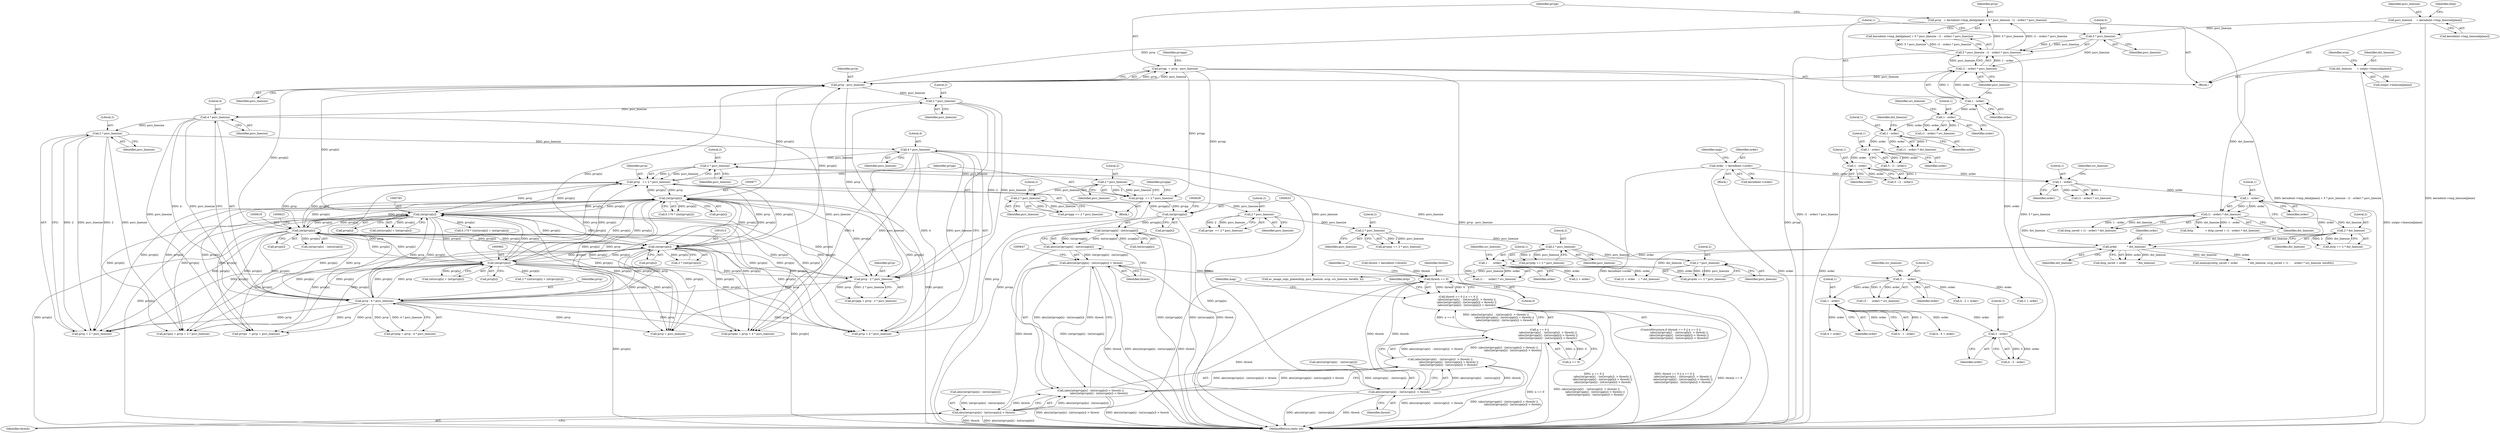 digraph "0_FFmpeg_e43a0a232dbf6d3c161823c2e07c52e76227a1bc_5@integer" {
"1000457" [label="(Call,prvpp  = prvp - psrc_linesize)"];
"1000459" [label="(Call,prvp - psrc_linesize)"];
"1000876" [label="(Call,(int)prvp[x])"];
"1001046" [label="(Call,prvp   += 2 * psrc_linesize)"];
"1001048" [label="(Call,2 * psrc_linesize)"];
"1001078" [label="(Call,2 * psrc_linesize)"];
"1001073" [label="(Call,2 * psrc_linesize)"];
"1001068" [label="(Call,2 * psrc_linesize)"];
"1001063" [label="(Call,2 * psrc_linesize)"];
"1001058" [label="(Call,2 * psrc_linesize)"];
"1001053" [label="(Call,2 * psrc_linesize)"];
"1000492" [label="(Call,4 * psrc_linesize)"];
"1000485" [label="(Call,2 * psrc_linesize)"];
"1000473" [label="(Call,4 * psrc_linesize)"];
"1000466" [label="(Call,2 * psrc_linesize)"];
"1000784" [label="(Call,(int)prvp[x])"];
"1000617" [label="(Call,(int)prvp[x])"];
"1001012" [label="(Call,(int)prvp[x])"];
"1000961" [label="(Call,(int)prvp[x])"];
"1000471" [label="(Call,prvp - 4 * psrc_linesize)"];
"1000464" [label="(Call,prvp - 2 * psrc_linesize)"];
"1000440" [label="(Call,prvp   = kerndeint->tmp_data[plane] + 5 * psrc_linesize - (1 - order) * psrc_linesize)"];
"1000448" [label="(Call,5 * psrc_linesize - (1 - order) * psrc_linesize)"];
"1000449" [label="(Call,5 * psrc_linesize)"];
"1000304" [label="(Call,psrc_linesize     = kerndeint->tmp_linesize[plane])"];
"1000452" [label="(Call,(1 - order) * psrc_linesize)"];
"1000453" [label="(Call,1 - order)"];
"1000435" [label="(Call,3 - order)"];
"1000415" [label="(Call,1 - order)"];
"1000395" [label="(Call,3 -     order)"];
"1000379" [label="(Call,1 -     order)"];
"1000373" [label="(Call,order            * dst_linesize)"];
"1000341" [label="(Call,1 - order)"];
"1000332" [label="(Call,1 - order)"];
"1000186" [label="(Call,order  = kerndeint->order)"];
"1000587" [label="(Call,1 - order)"];
"1000578" [label="(Call,1 - order)"];
"1000569" [label="(Call,1 - order)"];
"1000504" [label="(Call,1 - order)"];
"1000367" [label="(Call,2 * dst_linesize)"];
"1000340" [label="(Call,(1 - order) * dst_linesize)"];
"1000320" [label="(Call,dst_linesize      = outpic->linesize[plane])"];
"1000632" [label="(Call,(int)prvpp[x])"];
"1000631" [label="(Call,(int)prvpp[x] - (int)srcpp[x])"];
"1000630" [label="(Call,abs((int)prvpp[x] - (int)srcpp[x]))"];
"1000629" [label="(Call,abs((int)prvpp[x] - (int)srcpp[x]) > thresh)"];
"1000606" [label="(Call,thresh == 0)"];
"1000605" [label="(Call,thresh == 0 || n == 0 ||\n                    (abs((int)prvp[x]  - (int)srcp[x])  > thresh) ||\n                    (abs((int)prvpp[x] - (int)srcpp[x]) > thresh) ||\n                    (abs((int)prvpn[x] - (int)srcpn[x]) > thresh))"];
"1000614" [label="(Call,abs((int)prvp[x]  - (int)srcp[x])  > thresh)"];
"1000613" [label="(Call,(abs((int)prvp[x]  - (int)srcp[x])  > thresh) ||\n                    (abs((int)prvpp[x] - (int)srcpp[x]) > thresh) ||\n                    (abs((int)prvpn[x] - (int)srcpn[x]) > thresh))"];
"1000609" [label="(Call,n == 0 ||\n                    (abs((int)prvp[x]  - (int)srcp[x])  > thresh) ||\n                    (abs((int)prvpp[x] - (int)srcpp[x]) > thresh) ||\n                    (abs((int)prvpn[x] - (int)srcpn[x]) > thresh))"];
"1000628" [label="(Call,(abs((int)prvpp[x] - (int)srcpp[x]) > thresh) ||\n                    (abs((int)prvpn[x] - (int)srcpn[x]) > thresh))"];
"1000643" [label="(Call,abs((int)prvpn[x] - (int)srcpn[x]) > thresh)"];
"1001051" [label="(Call,prvpp  += 2 * psrc_linesize)"];
"1000572" [label="(Identifier,dst_linesize)"];
"1001047" [label="(Identifier,prvp)"];
"1001065" [label="(Identifier,psrc_linesize)"];
"1000467" [label="(Literal,2)"];
"1000486" [label="(Literal,2)"];
"1000784" [label="(Call,(int)prvp[x])"];
"1000464" [label="(Call,prvp - 2 * psrc_linesize)"];
"1000462" [label="(Call,prvppp = prvp - 2 * psrc_linesize)"];
"1001159" [label="(MethodReturn,static int)"];
"1000186" [label="(Call,order  = kerndeint->order)"];
"1000610" [label="(Call,n == 0)"];
"1000487" [label="(Identifier,psrc_linesize)"];
"1000381" [label="(Identifier,order)"];
"1000380" [label="(Literal,1)"];
"1000373" [label="(Call,order            * dst_linesize)"];
"1000505" [label="(Literal,1)"];
"1001073" [label="(Call,2 * psrc_linesize)"];
"1000468" [label="(Identifier,psrc_linesize)"];
"1001064" [label="(Literal,2)"];
"1000494" [label="(Identifier,psrc_linesize)"];
"1000609" [label="(Call,n == 0 ||\n                    (abs((int)prvp[x]  - (int)srcp[x])  > thresh) ||\n                    (abs((int)prvpp[x] - (int)srcpp[x]) > thresh) ||\n                    (abs((int)prvpn[x] - (int)srcpn[x]) > thresh))"];
"1001069" [label="(Literal,2)"];
"1000460" [label="(Identifier,prvp)"];
"1000441" [label="(Identifier,prvp)"];
"1000404" [label="(Call,h - 2 + order)"];
"1001074" [label="(Literal,2)"];
"1000608" [label="(Literal,0)"];
"1000461" [label="(Identifier,psrc_linesize)"];
"1000344" [label="(Identifier,dst_linesize)"];
"1000304" [label="(Call,psrc_linesize     = kerndeint->tmp_linesize[plane])"];
"1001078" [label="(Call,2 * psrc_linesize)"];
"1000587" [label="(Call,1 - order)"];
"1000454" [label="(Literal,1)"];
"1000426" [label="(Call,4 + order)"];
"1000578" [label="(Call,1 - order)"];
"1000634" [label="(Call,prvpp[x])"];
"1000306" [label="(Call,kerndeint->tmp_linesize[plane])"];
"1000463" [label="(Identifier,prvppp)"];
"1000585" [label="(Call,5 - (1 - order))"];
"1001063" [label="(Call,2 * psrc_linesize)"];
"1001068" [label="(Call,2 * psrc_linesize)"];
"1001012" [label="(Call,(int)prvp[x])"];
"1000571" [label="(Identifier,order)"];
"1000395" [label="(Call,3 -     order)"];
"1000328" [label="(Identifier,srcp)"];
"1000379" [label="(Call,1 -     order)"];
"1001046" [label="(Call,prvp   += 2 * psrc_linesize)"];
"1001057" [label="(Identifier,prvppp)"];
"1000456" [label="(Identifier,psrc_linesize)"];
"1001014" [label="(Call,prvp[x])"];
"1000568" [label="(Call,(1 - order) * dst_linesize)"];
"1000503" [label="(Call,(1 - order) * src_linesize)"];
"1000637" [label="(Call,(int)srcpp[x])"];
"1000321" [label="(Identifier,dst_linesize)"];
"1000617" [label="(Call,(int)prvp[x])"];
"1000593" [label="(Block,)"];
"1000473" [label="(Call,4 * psrc_linesize)"];
"1000334" [label="(Identifier,order)"];
"1000335" [label="(Identifier,src_linesize)"];
"1000367" [label="(Call,2 * dst_linesize)"];
"1000398" [label="(Identifier,src_linesize)"];
"1000371" [label="(Call,dstp_saved + order            * dst_linesize)"];
"1000331" [label="(Call,(1 - order) * src_linesize)"];
"1000483" [label="(Call,prvp + 2 * psrc_linesize)"];
"1000458" [label="(Identifier,prvpp)"];
"1001060" [label="(Identifier,psrc_linesize)"];
"1000453" [label="(Call,1 - order)"];
"1000340" [label="(Call,(1 - order) * dst_linesize)"];
"1000120" [label="(Block,)"];
"1000406" [label="(Call,2 + order)"];
"1000457" [label="(Call,prvpp  = prvp - psrc_linesize)"];
"1001052" [label="(Identifier,prvpp)"];
"1000492" [label="(Call,4 * psrc_linesize)"];
"1000631" [label="(Call,(int)prvpp[x] - (int)srcpp[x])"];
"1000876" [label="(Call,(int)prvp[x])"];
"1000955" [label="(Call,(int)srcp[x] + (int)prvp[x])"];
"1000264" [label="(Block,)"];
"1000488" [label="(Call,prvp4n = prvp + 4 * psrc_linesize)"];
"1000452" [label="(Call,(1 - order) * psrc_linesize)"];
"1001049" [label="(Literal,2)"];
"1000375" [label="(Identifier,dst_linesize)"];
"1000341" [label="(Call,1 - order)"];
"1001076" [label="(Call,prvp4n += 2 * psrc_linesize)"];
"1000433" [label="(Call,h - 3 - order)"];
"1000588" [label="(Literal,1)"];
"1001051" [label="(Call,prvpp  += 2 * psrc_linesize)"];
"1000451" [label="(Identifier,psrc_linesize)"];
"1001066" [label="(Call,prvpnn += 2 * psrc_linesize)"];
"1001079" [label="(Literal,2)"];
"1000619" [label="(Call,prvp[x])"];
"1000365" [label="(Call,dstp += 2 * dst_linesize)"];
"1000786" [label="(Call,prvp[x])"];
"1000642" [label="(Identifier,thresh)"];
"1000343" [label="(Identifier,order)"];
"1000614" [label="(Call,abs((int)prvp[x]  - (int)srcp[x])  > thresh)"];
"1000778" [label="(Call,(int)srcp[x] + (int)prvp[x])"];
"1000644" [label="(Call,abs((int)prvpn[x] - (int)srcpn[x]))"];
"1000607" [label="(Identifier,thresh)"];
"1000378" [label="(Call,(1 -     order) * src_linesize)"];
"1000436" [label="(Literal,3)"];
"1000387" [label="(Call,(2 + order    )  * dst_linesize)"];
"1000370" [label="(Call,memcpy(dstp_saved + order            * dst_linesize, srcp_saved + (1 -     order) * src_linesize, bwidth))"];
"1001080" [label="(Identifier,psrc_linesize)"];
"1000874" [label="(Call,0.170 * ((int)prvp[x]))"];
"1000961" [label="(Call,(int)prvp[x])"];
"1000437" [label="(Identifier,order)"];
"1000490" [label="(Call,prvp + 4 * psrc_linesize)"];
"1000475" [label="(Identifier,psrc_linesize)"];
"1000629" [label="(Call,abs((int)prvpp[x] - (int)srcpp[x]) > thresh)"];
"1000448" [label="(Call,5 * psrc_linesize - (1 - order) * psrc_linesize)"];
"1000604" [label="(ControlStructure,if (thresh == 0 || n == 0 ||\n                    (abs((int)prvp[x]  - (int)srcp[x])  > thresh) ||\n                    (abs((int)prvpp[x] - (int)srcpp[x]) > thresh) ||\n                    (abs((int)prvpn[x] - (int)srcpn[x]) > thresh)))"];
"1000485" [label="(Call,2 * psrc_linesize)"];
"1001050" [label="(Identifier,psrc_linesize)"];
"1000963" [label="(Call,prvp[x])"];
"1000305" [label="(Identifier,psrc_linesize)"];
"1000474" [label="(Literal,4)"];
"1001055" [label="(Identifier,psrc_linesize)"];
"1001058" [label="(Call,2 * psrc_linesize)"];
"1000465" [label="(Identifier,prvp)"];
"1000449" [label="(Call,5 * psrc_linesize)"];
"1001075" [label="(Identifier,psrc_linesize)"];
"1000320" [label="(Call,dst_linesize      = outpic->linesize[plane])"];
"1000656" [label="(Identifier,thresh)"];
"1000611" [label="(Identifier,n)"];
"1000776" [label="(Call,0.170 * ((int)srcp[x] + (int)prvp[x]))"];
"1000613" [label="(Call,(abs((int)prvp[x]  - (int)srcp[x])  > thresh) ||\n                    (abs((int)prvpp[x] - (int)srcpp[x]) > thresh) ||\n                    (abs((int)prvpn[x] - (int)srcpn[x]) > thresh))"];
"1000476" [label="(Call,prvpn  = prvp + psrc_linesize)"];
"1001056" [label="(Call,prvppp += 2 * psrc_linesize)"];
"1001048" [label="(Call,2 * psrc_linesize)"];
"1000338" [label="(Call,dstp_saved + (1 - order) * dst_linesize)"];
"1001041" [label="(Identifier,dstp)"];
"1000507" [label="(Identifier,src_linesize)"];
"1000368" [label="(Literal,2)"];
"1001054" [label="(Literal,2)"];
"1000417" [label="(Identifier,order)"];
"1000336" [label="(Call,dstp              = dstp_saved + (1 - order) * dst_linesize)"];
"1000394" [label="(Call,(3 -     order) * src_linesize)"];
"1001053" [label="(Call,2 * psrc_linesize)"];
"1000579" [label="(Literal,1)"];
"1000342" [label="(Literal,1)"];
"1000569" [label="(Call,1 - order)"];
"1001061" [label="(Call,prvpn  += 2 * psrc_linesize)"];
"1000369" [label="(Identifier,dst_linesize)"];
"1000481" [label="(Call,prvpnn = prvp + 2 * psrc_linesize)"];
"1000388" [label="(Call,2 + order)"];
"1000188" [label="(Call,kerndeint->order)"];
"1000382" [label="(Identifier,src_linesize)"];
"1000413" [label="(Call,h - 1 - order)"];
"1000374" [label="(Identifier,order)"];
"1001059" [label="(Literal,2)"];
"1000570" [label="(Literal,1)"];
"1000643" [label="(Call,abs((int)prvpn[x] - (int)srcpn[x]) > thresh)"];
"1000424" [label="(Call,h - 4 + order)"];
"1000576" [label="(Call,5 - (1 - order))"];
"1000627" [label="(Identifier,thresh)"];
"1000478" [label="(Call,prvp + psrc_linesize)"];
"1000416" [label="(Literal,1)"];
"1000332" [label="(Call,1 - order)"];
"1001071" [label="(Call,prvp4p += 2 * psrc_linesize)"];
"1000628" [label="(Call,(abs((int)prvpp[x] - (int)srcpp[x]) > thresh) ||\n                    (abs((int)prvpn[x] - (int)srcpn[x]) > thresh))"];
"1000180" [label="(Call,thresh = kerndeint->thresh)"];
"1000466" [label="(Call,2 * psrc_linesize)"];
"1000504" [label="(Call,1 - order)"];
"1000471" [label="(Call,prvp - 4 * psrc_linesize)"];
"1000616" [label="(Call,(int)prvp[x]  - (int)srcp[x])"];
"1000589" [label="(Identifier,order)"];
"1001145" [label="(Call,av_image_copy_plane(dstp, psrc_linesize, srcp, src_linesize, bwidth, h))"];
"1000312" [label="(Identifier,dstp)"];
"1000953" [label="(Call,2 * ((int)srcp[x] + (int)prvp[x]))"];
"1000396" [label="(Literal,3)"];
"1000472" [label="(Identifier,prvp)"];
"1000632" [label="(Call,(int)prvpp[x])"];
"1000878" [label="(Call,prvp[x])"];
"1000187" [label="(Identifier,order)"];
"1000506" [label="(Identifier,order)"];
"1000630" [label="(Call,abs((int)prvpp[x] - (int)srcpp[x]))"];
"1000659" [label="(Identifier,map)"];
"1000322" [label="(Call,outpic->linesize[plane])"];
"1000397" [label="(Identifier,order)"];
"1000580" [label="(Identifier,order)"];
"1000493" [label="(Literal,4)"];
"1000450" [label="(Literal,5)"];
"1000440" [label="(Call,prvp   = kerndeint->tmp_data[plane] + 5 * psrc_linesize - (1 - order) * psrc_linesize)"];
"1001010" [label="(Call,2 * ((int)prvp[x]))"];
"1000469" [label="(Call,prvp4p = prvp - 4 * psrc_linesize)"];
"1000455" [label="(Identifier,order)"];
"1000333" [label="(Literal,1)"];
"1000459" [label="(Call,prvp - psrc_linesize)"];
"1000415" [label="(Call,1 - order)"];
"1000442" [label="(Call,kerndeint->tmp_data[plane] + 5 * psrc_linesize - (1 - order) * psrc_linesize)"];
"1000606" [label="(Call,thresh == 0)"];
"1000193" [label="(Identifier,map)"];
"1000615" [label="(Call,abs((int)prvp[x]  - (int)srcp[x]))"];
"1000435" [label="(Call,3 - order)"];
"1001070" [label="(Identifier,psrc_linesize)"];
"1000605" [label="(Call,thresh == 0 || n == 0 ||\n                    (abs((int)prvp[x]  - (int)srcp[x])  > thresh) ||\n                    (abs((int)prvpp[x] - (int)srcpp[x]) > thresh) ||\n                    (abs((int)prvpn[x] - (int)srcpn[x]) > thresh))"];
"1000457" -> "1000264"  [label="AST: "];
"1000457" -> "1000459"  [label="CFG: "];
"1000458" -> "1000457"  [label="AST: "];
"1000459" -> "1000457"  [label="AST: "];
"1000463" -> "1000457"  [label="CFG: "];
"1000457" -> "1001159"  [label="DDG: prvp - psrc_linesize"];
"1000457" -> "1001159"  [label="DDG: prvpp"];
"1000459" -> "1000457"  [label="DDG: prvp"];
"1000459" -> "1000457"  [label="DDG: psrc_linesize"];
"1000457" -> "1000632"  [label="DDG: prvpp"];
"1000457" -> "1001051"  [label="DDG: prvpp"];
"1000459" -> "1000461"  [label="CFG: "];
"1000460" -> "1000459"  [label="AST: "];
"1000461" -> "1000459"  [label="AST: "];
"1000876" -> "1000459"  [label="DDG: prvp[x]"];
"1000784" -> "1000459"  [label="DDG: prvp[x]"];
"1000617" -> "1000459"  [label="DDG: prvp[x]"];
"1001012" -> "1000459"  [label="DDG: prvp[x]"];
"1000440" -> "1000459"  [label="DDG: prvp"];
"1000961" -> "1000459"  [label="DDG: prvp[x]"];
"1000452" -> "1000459"  [label="DDG: psrc_linesize"];
"1000459" -> "1000464"  [label="DDG: prvp"];
"1000459" -> "1000466"  [label="DDG: psrc_linesize"];
"1000876" -> "1000874"  [label="AST: "];
"1000876" -> "1000878"  [label="CFG: "];
"1000877" -> "1000876"  [label="AST: "];
"1000878" -> "1000876"  [label="AST: "];
"1000874" -> "1000876"  [label="CFG: "];
"1000876" -> "1001159"  [label="DDG: prvp[x]"];
"1000876" -> "1000464"  [label="DDG: prvp[x]"];
"1000876" -> "1000471"  [label="DDG: prvp[x]"];
"1000876" -> "1000476"  [label="DDG: prvp[x]"];
"1000876" -> "1000478"  [label="DDG: prvp[x]"];
"1000876" -> "1000481"  [label="DDG: prvp[x]"];
"1000876" -> "1000483"  [label="DDG: prvp[x]"];
"1000876" -> "1000488"  [label="DDG: prvp[x]"];
"1000876" -> "1000490"  [label="DDG: prvp[x]"];
"1000876" -> "1000617"  [label="DDG: prvp[x]"];
"1000876" -> "1000784"  [label="DDG: prvp[x]"];
"1000876" -> "1000874"  [label="DDG: prvp[x]"];
"1001046" -> "1000876"  [label="DDG: prvp"];
"1000784" -> "1000876"  [label="DDG: prvp[x]"];
"1000617" -> "1000876"  [label="DDG: prvp[x]"];
"1001012" -> "1000876"  [label="DDG: prvp[x]"];
"1000961" -> "1000876"  [label="DDG: prvp[x]"];
"1000471" -> "1000876"  [label="DDG: prvp"];
"1000876" -> "1000961"  [label="DDG: prvp[x]"];
"1000876" -> "1001012"  [label="DDG: prvp[x]"];
"1000876" -> "1001046"  [label="DDG: prvp[x]"];
"1001046" -> "1000593"  [label="AST: "];
"1001046" -> "1001048"  [label="CFG: "];
"1001047" -> "1001046"  [label="AST: "];
"1001048" -> "1001046"  [label="AST: "];
"1001052" -> "1001046"  [label="CFG: "];
"1001046" -> "1001159"  [label="DDG: prvp"];
"1001046" -> "1000617"  [label="DDG: prvp"];
"1001046" -> "1000784"  [label="DDG: prvp"];
"1001046" -> "1000961"  [label="DDG: prvp"];
"1001046" -> "1001012"  [label="DDG: prvp"];
"1001048" -> "1001046"  [label="DDG: 2"];
"1001048" -> "1001046"  [label="DDG: psrc_linesize"];
"1000784" -> "1001046"  [label="DDG: prvp[x]"];
"1000617" -> "1001046"  [label="DDG: prvp[x]"];
"1001012" -> "1001046"  [label="DDG: prvp[x]"];
"1000961" -> "1001046"  [label="DDG: prvp[x]"];
"1000471" -> "1001046"  [label="DDG: prvp"];
"1001048" -> "1001050"  [label="CFG: "];
"1001049" -> "1001048"  [label="AST: "];
"1001050" -> "1001048"  [label="AST: "];
"1001078" -> "1001048"  [label="DDG: psrc_linesize"];
"1000492" -> "1001048"  [label="DDG: psrc_linesize"];
"1001048" -> "1001053"  [label="DDG: psrc_linesize"];
"1001078" -> "1001076"  [label="AST: "];
"1001078" -> "1001080"  [label="CFG: "];
"1001079" -> "1001078"  [label="AST: "];
"1001080" -> "1001078"  [label="AST: "];
"1001076" -> "1001078"  [label="CFG: "];
"1001078" -> "1001076"  [label="DDG: 2"];
"1001078" -> "1001076"  [label="DDG: psrc_linesize"];
"1001073" -> "1001078"  [label="DDG: psrc_linesize"];
"1001078" -> "1001145"  [label="DDG: psrc_linesize"];
"1001073" -> "1001071"  [label="AST: "];
"1001073" -> "1001075"  [label="CFG: "];
"1001074" -> "1001073"  [label="AST: "];
"1001075" -> "1001073"  [label="AST: "];
"1001071" -> "1001073"  [label="CFG: "];
"1001073" -> "1001071"  [label="DDG: 2"];
"1001073" -> "1001071"  [label="DDG: psrc_linesize"];
"1001068" -> "1001073"  [label="DDG: psrc_linesize"];
"1001068" -> "1001066"  [label="AST: "];
"1001068" -> "1001070"  [label="CFG: "];
"1001069" -> "1001068"  [label="AST: "];
"1001070" -> "1001068"  [label="AST: "];
"1001066" -> "1001068"  [label="CFG: "];
"1001068" -> "1001066"  [label="DDG: 2"];
"1001068" -> "1001066"  [label="DDG: psrc_linesize"];
"1001063" -> "1001068"  [label="DDG: psrc_linesize"];
"1001063" -> "1001061"  [label="AST: "];
"1001063" -> "1001065"  [label="CFG: "];
"1001064" -> "1001063"  [label="AST: "];
"1001065" -> "1001063"  [label="AST: "];
"1001061" -> "1001063"  [label="CFG: "];
"1001063" -> "1001061"  [label="DDG: 2"];
"1001063" -> "1001061"  [label="DDG: psrc_linesize"];
"1001058" -> "1001063"  [label="DDG: psrc_linesize"];
"1001058" -> "1001056"  [label="AST: "];
"1001058" -> "1001060"  [label="CFG: "];
"1001059" -> "1001058"  [label="AST: "];
"1001060" -> "1001058"  [label="AST: "];
"1001056" -> "1001058"  [label="CFG: "];
"1001058" -> "1001056"  [label="DDG: 2"];
"1001058" -> "1001056"  [label="DDG: psrc_linesize"];
"1001053" -> "1001058"  [label="DDG: psrc_linesize"];
"1001053" -> "1001051"  [label="AST: "];
"1001053" -> "1001055"  [label="CFG: "];
"1001054" -> "1001053"  [label="AST: "];
"1001055" -> "1001053"  [label="AST: "];
"1001051" -> "1001053"  [label="CFG: "];
"1001053" -> "1001051"  [label="DDG: 2"];
"1001053" -> "1001051"  [label="DDG: psrc_linesize"];
"1000492" -> "1000490"  [label="AST: "];
"1000492" -> "1000494"  [label="CFG: "];
"1000493" -> "1000492"  [label="AST: "];
"1000494" -> "1000492"  [label="AST: "];
"1000490" -> "1000492"  [label="CFG: "];
"1000492" -> "1000488"  [label="DDG: 4"];
"1000492" -> "1000488"  [label="DDG: psrc_linesize"];
"1000492" -> "1000490"  [label="DDG: 4"];
"1000492" -> "1000490"  [label="DDG: psrc_linesize"];
"1000485" -> "1000492"  [label="DDG: psrc_linesize"];
"1000492" -> "1001145"  [label="DDG: psrc_linesize"];
"1000485" -> "1000483"  [label="AST: "];
"1000485" -> "1000487"  [label="CFG: "];
"1000486" -> "1000485"  [label="AST: "];
"1000487" -> "1000485"  [label="AST: "];
"1000483" -> "1000485"  [label="CFG: "];
"1000485" -> "1000481"  [label="DDG: 2"];
"1000485" -> "1000481"  [label="DDG: psrc_linesize"];
"1000485" -> "1000483"  [label="DDG: 2"];
"1000485" -> "1000483"  [label="DDG: psrc_linesize"];
"1000473" -> "1000485"  [label="DDG: psrc_linesize"];
"1000473" -> "1000471"  [label="AST: "];
"1000473" -> "1000475"  [label="CFG: "];
"1000474" -> "1000473"  [label="AST: "];
"1000475" -> "1000473"  [label="AST: "];
"1000471" -> "1000473"  [label="CFG: "];
"1000473" -> "1000471"  [label="DDG: 4"];
"1000473" -> "1000471"  [label="DDG: psrc_linesize"];
"1000466" -> "1000473"  [label="DDG: psrc_linesize"];
"1000473" -> "1000476"  [label="DDG: psrc_linesize"];
"1000473" -> "1000478"  [label="DDG: psrc_linesize"];
"1000466" -> "1000464"  [label="AST: "];
"1000466" -> "1000468"  [label="CFG: "];
"1000467" -> "1000466"  [label="AST: "];
"1000468" -> "1000466"  [label="AST: "];
"1000464" -> "1000466"  [label="CFG: "];
"1000466" -> "1000464"  [label="DDG: 2"];
"1000466" -> "1000464"  [label="DDG: psrc_linesize"];
"1000784" -> "1000778"  [label="AST: "];
"1000784" -> "1000786"  [label="CFG: "];
"1000785" -> "1000784"  [label="AST: "];
"1000786" -> "1000784"  [label="AST: "];
"1000778" -> "1000784"  [label="CFG: "];
"1000784" -> "1001159"  [label="DDG: prvp[x]"];
"1000784" -> "1000464"  [label="DDG: prvp[x]"];
"1000784" -> "1000471"  [label="DDG: prvp[x]"];
"1000784" -> "1000476"  [label="DDG: prvp[x]"];
"1000784" -> "1000478"  [label="DDG: prvp[x]"];
"1000784" -> "1000481"  [label="DDG: prvp[x]"];
"1000784" -> "1000483"  [label="DDG: prvp[x]"];
"1000784" -> "1000488"  [label="DDG: prvp[x]"];
"1000784" -> "1000490"  [label="DDG: prvp[x]"];
"1000784" -> "1000617"  [label="DDG: prvp[x]"];
"1000784" -> "1000776"  [label="DDG: prvp[x]"];
"1000784" -> "1000778"  [label="DDG: prvp[x]"];
"1000617" -> "1000784"  [label="DDG: prvp[x]"];
"1001012" -> "1000784"  [label="DDG: prvp[x]"];
"1000961" -> "1000784"  [label="DDG: prvp[x]"];
"1000471" -> "1000784"  [label="DDG: prvp"];
"1000784" -> "1000961"  [label="DDG: prvp[x]"];
"1000784" -> "1001012"  [label="DDG: prvp[x]"];
"1000617" -> "1000616"  [label="AST: "];
"1000617" -> "1000619"  [label="CFG: "];
"1000618" -> "1000617"  [label="AST: "];
"1000619" -> "1000617"  [label="AST: "];
"1000623" -> "1000617"  [label="CFG: "];
"1000617" -> "1001159"  [label="DDG: prvp[x]"];
"1000617" -> "1000464"  [label="DDG: prvp[x]"];
"1000617" -> "1000471"  [label="DDG: prvp[x]"];
"1000617" -> "1000476"  [label="DDG: prvp[x]"];
"1000617" -> "1000478"  [label="DDG: prvp[x]"];
"1000617" -> "1000481"  [label="DDG: prvp[x]"];
"1000617" -> "1000483"  [label="DDG: prvp[x]"];
"1000617" -> "1000488"  [label="DDG: prvp[x]"];
"1000617" -> "1000490"  [label="DDG: prvp[x]"];
"1000617" -> "1000616"  [label="DDG: prvp[x]"];
"1001012" -> "1000617"  [label="DDG: prvp[x]"];
"1000961" -> "1000617"  [label="DDG: prvp[x]"];
"1000471" -> "1000617"  [label="DDG: prvp"];
"1000617" -> "1000961"  [label="DDG: prvp[x]"];
"1000617" -> "1001012"  [label="DDG: prvp[x]"];
"1001012" -> "1001010"  [label="AST: "];
"1001012" -> "1001014"  [label="CFG: "];
"1001013" -> "1001012"  [label="AST: "];
"1001014" -> "1001012"  [label="AST: "];
"1001010" -> "1001012"  [label="CFG: "];
"1001012" -> "1001159"  [label="DDG: prvp[x]"];
"1001012" -> "1000464"  [label="DDG: prvp[x]"];
"1001012" -> "1000471"  [label="DDG: prvp[x]"];
"1001012" -> "1000476"  [label="DDG: prvp[x]"];
"1001012" -> "1000478"  [label="DDG: prvp[x]"];
"1001012" -> "1000481"  [label="DDG: prvp[x]"];
"1001012" -> "1000483"  [label="DDG: prvp[x]"];
"1001012" -> "1000488"  [label="DDG: prvp[x]"];
"1001012" -> "1000490"  [label="DDG: prvp[x]"];
"1001012" -> "1000961"  [label="DDG: prvp[x]"];
"1001012" -> "1001010"  [label="DDG: prvp[x]"];
"1000961" -> "1001012"  [label="DDG: prvp[x]"];
"1000471" -> "1001012"  [label="DDG: prvp"];
"1000961" -> "1000955"  [label="AST: "];
"1000961" -> "1000963"  [label="CFG: "];
"1000962" -> "1000961"  [label="AST: "];
"1000963" -> "1000961"  [label="AST: "];
"1000955" -> "1000961"  [label="CFG: "];
"1000961" -> "1001159"  [label="DDG: prvp[x]"];
"1000961" -> "1000464"  [label="DDG: prvp[x]"];
"1000961" -> "1000471"  [label="DDG: prvp[x]"];
"1000961" -> "1000476"  [label="DDG: prvp[x]"];
"1000961" -> "1000478"  [label="DDG: prvp[x]"];
"1000961" -> "1000481"  [label="DDG: prvp[x]"];
"1000961" -> "1000483"  [label="DDG: prvp[x]"];
"1000961" -> "1000488"  [label="DDG: prvp[x]"];
"1000961" -> "1000490"  [label="DDG: prvp[x]"];
"1000961" -> "1000953"  [label="DDG: prvp[x]"];
"1000961" -> "1000955"  [label="DDG: prvp[x]"];
"1000471" -> "1000961"  [label="DDG: prvp"];
"1000471" -> "1000469"  [label="AST: "];
"1000472" -> "1000471"  [label="AST: "];
"1000469" -> "1000471"  [label="CFG: "];
"1000471" -> "1000469"  [label="DDG: prvp"];
"1000471" -> "1000469"  [label="DDG: 4 * psrc_linesize"];
"1000464" -> "1000471"  [label="DDG: prvp"];
"1000471" -> "1000476"  [label="DDG: prvp"];
"1000471" -> "1000478"  [label="DDG: prvp"];
"1000471" -> "1000481"  [label="DDG: prvp"];
"1000471" -> "1000483"  [label="DDG: prvp"];
"1000471" -> "1000488"  [label="DDG: prvp"];
"1000471" -> "1000490"  [label="DDG: prvp"];
"1000464" -> "1000462"  [label="AST: "];
"1000465" -> "1000464"  [label="AST: "];
"1000462" -> "1000464"  [label="CFG: "];
"1000464" -> "1000462"  [label="DDG: prvp"];
"1000464" -> "1000462"  [label="DDG: 2 * psrc_linesize"];
"1000440" -> "1000264"  [label="AST: "];
"1000440" -> "1000442"  [label="CFG: "];
"1000441" -> "1000440"  [label="AST: "];
"1000442" -> "1000440"  [label="AST: "];
"1000458" -> "1000440"  [label="CFG: "];
"1000440" -> "1001159"  [label="DDG: kerndeint->tmp_data[plane] + 5 * psrc_linesize - (1 - order) * psrc_linesize"];
"1000448" -> "1000440"  [label="DDG: 5 * psrc_linesize"];
"1000448" -> "1000440"  [label="DDG: (1 - order) * psrc_linesize"];
"1000448" -> "1000442"  [label="AST: "];
"1000448" -> "1000452"  [label="CFG: "];
"1000449" -> "1000448"  [label="AST: "];
"1000452" -> "1000448"  [label="AST: "];
"1000442" -> "1000448"  [label="CFG: "];
"1000448" -> "1001159"  [label="DDG: (1 - order) * psrc_linesize"];
"1000448" -> "1001159"  [label="DDG: 5 * psrc_linesize"];
"1000448" -> "1000442"  [label="DDG: 5 * psrc_linesize"];
"1000448" -> "1000442"  [label="DDG: (1 - order) * psrc_linesize"];
"1000449" -> "1000448"  [label="DDG: 5"];
"1000449" -> "1000448"  [label="DDG: psrc_linesize"];
"1000452" -> "1000448"  [label="DDG: 1 - order"];
"1000452" -> "1000448"  [label="DDG: psrc_linesize"];
"1000449" -> "1000451"  [label="CFG: "];
"1000450" -> "1000449"  [label="AST: "];
"1000451" -> "1000449"  [label="AST: "];
"1000454" -> "1000449"  [label="CFG: "];
"1000304" -> "1000449"  [label="DDG: psrc_linesize"];
"1000449" -> "1000452"  [label="DDG: psrc_linesize"];
"1000304" -> "1000264"  [label="AST: "];
"1000304" -> "1000306"  [label="CFG: "];
"1000305" -> "1000304"  [label="AST: "];
"1000306" -> "1000304"  [label="AST: "];
"1000312" -> "1000304"  [label="CFG: "];
"1000304" -> "1001159"  [label="DDG: kerndeint->tmp_linesize[plane]"];
"1000452" -> "1000456"  [label="CFG: "];
"1000453" -> "1000452"  [label="AST: "];
"1000456" -> "1000452"  [label="AST: "];
"1000453" -> "1000452"  [label="DDG: 1"];
"1000453" -> "1000452"  [label="DDG: order"];
"1000453" -> "1000455"  [label="CFG: "];
"1000454" -> "1000453"  [label="AST: "];
"1000455" -> "1000453"  [label="AST: "];
"1000456" -> "1000453"  [label="CFG: "];
"1000435" -> "1000453"  [label="DDG: order"];
"1000453" -> "1000504"  [label="DDG: order"];
"1000435" -> "1000433"  [label="AST: "];
"1000435" -> "1000437"  [label="CFG: "];
"1000436" -> "1000435"  [label="AST: "];
"1000437" -> "1000435"  [label="AST: "];
"1000433" -> "1000435"  [label="CFG: "];
"1000435" -> "1000433"  [label="DDG: 3"];
"1000435" -> "1000433"  [label="DDG: order"];
"1000415" -> "1000435"  [label="DDG: order"];
"1000415" -> "1000413"  [label="AST: "];
"1000415" -> "1000417"  [label="CFG: "];
"1000416" -> "1000415"  [label="AST: "];
"1000417" -> "1000415"  [label="AST: "];
"1000413" -> "1000415"  [label="CFG: "];
"1000415" -> "1000413"  [label="DDG: 1"];
"1000415" -> "1000413"  [label="DDG: order"];
"1000395" -> "1000415"  [label="DDG: order"];
"1000415" -> "1000424"  [label="DDG: order"];
"1000415" -> "1000426"  [label="DDG: order"];
"1000395" -> "1000394"  [label="AST: "];
"1000395" -> "1000397"  [label="CFG: "];
"1000396" -> "1000395"  [label="AST: "];
"1000397" -> "1000395"  [label="AST: "];
"1000398" -> "1000395"  [label="CFG: "];
"1000395" -> "1000394"  [label="DDG: 3"];
"1000395" -> "1000394"  [label="DDG: order"];
"1000379" -> "1000395"  [label="DDG: order"];
"1000395" -> "1000404"  [label="DDG: order"];
"1000395" -> "1000406"  [label="DDG: order"];
"1000379" -> "1000378"  [label="AST: "];
"1000379" -> "1000381"  [label="CFG: "];
"1000380" -> "1000379"  [label="AST: "];
"1000381" -> "1000379"  [label="AST: "];
"1000382" -> "1000379"  [label="CFG: "];
"1000379" -> "1000378"  [label="DDG: 1"];
"1000379" -> "1000378"  [label="DDG: order"];
"1000373" -> "1000379"  [label="DDG: order"];
"1000379" -> "1000387"  [label="DDG: order"];
"1000379" -> "1000388"  [label="DDG: order"];
"1000373" -> "1000371"  [label="AST: "];
"1000373" -> "1000375"  [label="CFG: "];
"1000374" -> "1000373"  [label="AST: "];
"1000375" -> "1000373"  [label="AST: "];
"1000371" -> "1000373"  [label="CFG: "];
"1000373" -> "1000370"  [label="DDG: order"];
"1000373" -> "1000370"  [label="DDG: dst_linesize"];
"1000373" -> "1000371"  [label="DDG: order"];
"1000373" -> "1000371"  [label="DDG: dst_linesize"];
"1000341" -> "1000373"  [label="DDG: order"];
"1000367" -> "1000373"  [label="DDG: dst_linesize"];
"1000340" -> "1000373"  [label="DDG: dst_linesize"];
"1000373" -> "1000387"  [label="DDG: dst_linesize"];
"1000341" -> "1000340"  [label="AST: "];
"1000341" -> "1000343"  [label="CFG: "];
"1000342" -> "1000341"  [label="AST: "];
"1000343" -> "1000341"  [label="AST: "];
"1000344" -> "1000341"  [label="CFG: "];
"1000341" -> "1000340"  [label="DDG: 1"];
"1000341" -> "1000340"  [label="DDG: order"];
"1000332" -> "1000341"  [label="DDG: order"];
"1000332" -> "1000331"  [label="AST: "];
"1000332" -> "1000334"  [label="CFG: "];
"1000333" -> "1000332"  [label="AST: "];
"1000334" -> "1000332"  [label="AST: "];
"1000335" -> "1000332"  [label="CFG: "];
"1000332" -> "1000331"  [label="DDG: 1"];
"1000332" -> "1000331"  [label="DDG: order"];
"1000186" -> "1000332"  [label="DDG: order"];
"1000587" -> "1000332"  [label="DDG: order"];
"1000186" -> "1000120"  [label="AST: "];
"1000186" -> "1000188"  [label="CFG: "];
"1000187" -> "1000186"  [label="AST: "];
"1000188" -> "1000186"  [label="AST: "];
"1000193" -> "1000186"  [label="CFG: "];
"1000186" -> "1001159"  [label="DDG: kerndeint->order"];
"1000186" -> "1001159"  [label="DDG: order"];
"1000587" -> "1000585"  [label="AST: "];
"1000587" -> "1000589"  [label="CFG: "];
"1000588" -> "1000587"  [label="AST: "];
"1000589" -> "1000587"  [label="AST: "];
"1000585" -> "1000587"  [label="CFG: "];
"1000587" -> "1001159"  [label="DDG: order"];
"1000587" -> "1000585"  [label="DDG: 1"];
"1000587" -> "1000585"  [label="DDG: order"];
"1000578" -> "1000587"  [label="DDG: order"];
"1000578" -> "1000576"  [label="AST: "];
"1000578" -> "1000580"  [label="CFG: "];
"1000579" -> "1000578"  [label="AST: "];
"1000580" -> "1000578"  [label="AST: "];
"1000576" -> "1000578"  [label="CFG: "];
"1000578" -> "1000576"  [label="DDG: 1"];
"1000578" -> "1000576"  [label="DDG: order"];
"1000569" -> "1000578"  [label="DDG: order"];
"1000569" -> "1000568"  [label="AST: "];
"1000569" -> "1000571"  [label="CFG: "];
"1000570" -> "1000569"  [label="AST: "];
"1000571" -> "1000569"  [label="AST: "];
"1000572" -> "1000569"  [label="CFG: "];
"1000569" -> "1000568"  [label="DDG: 1"];
"1000569" -> "1000568"  [label="DDG: order"];
"1000504" -> "1000569"  [label="DDG: order"];
"1000504" -> "1000503"  [label="AST: "];
"1000504" -> "1000506"  [label="CFG: "];
"1000505" -> "1000504"  [label="AST: "];
"1000506" -> "1000504"  [label="AST: "];
"1000507" -> "1000504"  [label="CFG: "];
"1000504" -> "1000503"  [label="DDG: 1"];
"1000504" -> "1000503"  [label="DDG: order"];
"1000367" -> "1000365"  [label="AST: "];
"1000367" -> "1000369"  [label="CFG: "];
"1000368" -> "1000367"  [label="AST: "];
"1000369" -> "1000367"  [label="AST: "];
"1000365" -> "1000367"  [label="CFG: "];
"1000367" -> "1000365"  [label="DDG: 2"];
"1000367" -> "1000365"  [label="DDG: dst_linesize"];
"1000340" -> "1000367"  [label="DDG: dst_linesize"];
"1000340" -> "1000338"  [label="AST: "];
"1000340" -> "1000344"  [label="CFG: "];
"1000344" -> "1000340"  [label="AST: "];
"1000338" -> "1000340"  [label="CFG: "];
"1000340" -> "1000336"  [label="DDG: 1 - order"];
"1000340" -> "1000336"  [label="DDG: dst_linesize"];
"1000340" -> "1000338"  [label="DDG: 1 - order"];
"1000340" -> "1000338"  [label="DDG: dst_linesize"];
"1000320" -> "1000340"  [label="DDG: dst_linesize"];
"1000320" -> "1000264"  [label="AST: "];
"1000320" -> "1000322"  [label="CFG: "];
"1000321" -> "1000320"  [label="AST: "];
"1000322" -> "1000320"  [label="AST: "];
"1000328" -> "1000320"  [label="CFG: "];
"1000320" -> "1001159"  [label="DDG: outpic->linesize[plane]"];
"1000632" -> "1000631"  [label="AST: "];
"1000632" -> "1000634"  [label="CFG: "];
"1000633" -> "1000632"  [label="AST: "];
"1000634" -> "1000632"  [label="AST: "];
"1000638" -> "1000632"  [label="CFG: "];
"1000632" -> "1001159"  [label="DDG: prvpp[x]"];
"1000632" -> "1000631"  [label="DDG: prvpp[x]"];
"1001051" -> "1000632"  [label="DDG: prvpp"];
"1000632" -> "1001051"  [label="DDG: prvpp[x]"];
"1000631" -> "1000630"  [label="AST: "];
"1000631" -> "1000637"  [label="CFG: "];
"1000637" -> "1000631"  [label="AST: "];
"1000630" -> "1000631"  [label="CFG: "];
"1000631" -> "1001159"  [label="DDG: (int)prvpp[x]"];
"1000631" -> "1001159"  [label="DDG: (int)srcpp[x]"];
"1000631" -> "1000630"  [label="DDG: (int)prvpp[x]"];
"1000631" -> "1000630"  [label="DDG: (int)srcpp[x]"];
"1000637" -> "1000631"  [label="DDG: srcpp[x]"];
"1000630" -> "1000629"  [label="AST: "];
"1000642" -> "1000630"  [label="CFG: "];
"1000630" -> "1001159"  [label="DDG: (int)prvpp[x] - (int)srcpp[x]"];
"1000630" -> "1000629"  [label="DDG: (int)prvpp[x] - (int)srcpp[x]"];
"1000629" -> "1000628"  [label="AST: "];
"1000629" -> "1000642"  [label="CFG: "];
"1000642" -> "1000629"  [label="AST: "];
"1000647" -> "1000629"  [label="CFG: "];
"1000628" -> "1000629"  [label="CFG: "];
"1000629" -> "1001159"  [label="DDG: abs((int)prvpp[x] - (int)srcpp[x])"];
"1000629" -> "1001159"  [label="DDG: thresh"];
"1000629" -> "1000606"  [label="DDG: thresh"];
"1000629" -> "1000628"  [label="DDG: abs((int)prvpp[x] - (int)srcpp[x])"];
"1000629" -> "1000628"  [label="DDG: thresh"];
"1000614" -> "1000629"  [label="DDG: thresh"];
"1000629" -> "1000643"  [label="DDG: thresh"];
"1000606" -> "1000605"  [label="AST: "];
"1000606" -> "1000608"  [label="CFG: "];
"1000607" -> "1000606"  [label="AST: "];
"1000608" -> "1000606"  [label="AST: "];
"1000611" -> "1000606"  [label="CFG: "];
"1000605" -> "1000606"  [label="CFG: "];
"1000606" -> "1001159"  [label="DDG: thresh"];
"1000606" -> "1000605"  [label="DDG: thresh"];
"1000606" -> "1000605"  [label="DDG: 0"];
"1000643" -> "1000606"  [label="DDG: thresh"];
"1000614" -> "1000606"  [label="DDG: thresh"];
"1000180" -> "1000606"  [label="DDG: thresh"];
"1000606" -> "1000614"  [label="DDG: thresh"];
"1000605" -> "1000604"  [label="AST: "];
"1000605" -> "1000609"  [label="CFG: "];
"1000609" -> "1000605"  [label="AST: "];
"1000659" -> "1000605"  [label="CFG: "];
"1001041" -> "1000605"  [label="CFG: "];
"1000605" -> "1001159"  [label="DDG: thresh == 0 || n == 0 ||\n                    (abs((int)prvp[x]  - (int)srcp[x])  > thresh) ||\n                    (abs((int)prvpp[x] - (int)srcpp[x]) > thresh) ||\n                    (abs((int)prvpn[x] - (int)srcpn[x]) > thresh)"];
"1000605" -> "1001159"  [label="DDG: thresh == 0"];
"1000605" -> "1001159"  [label="DDG: n == 0 ||\n                    (abs((int)prvp[x]  - (int)srcp[x])  > thresh) ||\n                    (abs((int)prvpp[x] - (int)srcpp[x]) > thresh) ||\n                    (abs((int)prvpn[x] - (int)srcpn[x]) > thresh)"];
"1000609" -> "1000605"  [label="DDG: n == 0"];
"1000609" -> "1000605"  [label="DDG: (abs((int)prvp[x]  - (int)srcp[x])  > thresh) ||\n                    (abs((int)prvpp[x] - (int)srcpp[x]) > thresh) ||\n                    (abs((int)prvpn[x] - (int)srcpn[x]) > thresh)"];
"1000614" -> "1000613"  [label="AST: "];
"1000614" -> "1000627"  [label="CFG: "];
"1000615" -> "1000614"  [label="AST: "];
"1000627" -> "1000614"  [label="AST: "];
"1000633" -> "1000614"  [label="CFG: "];
"1000613" -> "1000614"  [label="CFG: "];
"1000614" -> "1001159"  [label="DDG: thresh"];
"1000614" -> "1001159"  [label="DDG: abs((int)prvp[x]  - (int)srcp[x])"];
"1000614" -> "1000613"  [label="DDG: abs((int)prvp[x]  - (int)srcp[x])"];
"1000614" -> "1000613"  [label="DDG: thresh"];
"1000615" -> "1000614"  [label="DDG: (int)prvp[x]  - (int)srcp[x]"];
"1000613" -> "1000609"  [label="AST: "];
"1000613" -> "1000628"  [label="CFG: "];
"1000628" -> "1000613"  [label="AST: "];
"1000609" -> "1000613"  [label="CFG: "];
"1000613" -> "1001159"  [label="DDG: abs((int)prvp[x]  - (int)srcp[x])  > thresh"];
"1000613" -> "1001159"  [label="DDG: (abs((int)prvpp[x] - (int)srcpp[x]) > thresh) ||\n                    (abs((int)prvpn[x] - (int)srcpn[x]) > thresh)"];
"1000613" -> "1000609"  [label="DDG: abs((int)prvp[x]  - (int)srcp[x])  > thresh"];
"1000613" -> "1000609"  [label="DDG: (abs((int)prvpp[x] - (int)srcpp[x]) > thresh) ||\n                    (abs((int)prvpn[x] - (int)srcpn[x]) > thresh)"];
"1000628" -> "1000613"  [label="DDG: abs((int)prvpp[x] - (int)srcpp[x]) > thresh"];
"1000628" -> "1000613"  [label="DDG: abs((int)prvpn[x] - (int)srcpn[x]) > thresh"];
"1000609" -> "1000610"  [label="CFG: "];
"1000610" -> "1000609"  [label="AST: "];
"1000609" -> "1001159"  [label="DDG: (abs((int)prvp[x]  - (int)srcp[x])  > thresh) ||\n                    (abs((int)prvpp[x] - (int)srcpp[x]) > thresh) ||\n                    (abs((int)prvpn[x] - (int)srcpn[x]) > thresh)"];
"1000609" -> "1001159"  [label="DDG: n == 0"];
"1000610" -> "1000609"  [label="DDG: n"];
"1000610" -> "1000609"  [label="DDG: 0"];
"1000628" -> "1000643"  [label="CFG: "];
"1000643" -> "1000628"  [label="AST: "];
"1000628" -> "1001159"  [label="DDG: abs((int)prvpn[x] - (int)srcpn[x]) > thresh"];
"1000628" -> "1001159"  [label="DDG: abs((int)prvpp[x] - (int)srcpp[x]) > thresh"];
"1000643" -> "1000628"  [label="DDG: abs((int)prvpn[x] - (int)srcpn[x])"];
"1000643" -> "1000628"  [label="DDG: thresh"];
"1000643" -> "1000656"  [label="CFG: "];
"1000644" -> "1000643"  [label="AST: "];
"1000656" -> "1000643"  [label="AST: "];
"1000643" -> "1001159"  [label="DDG: thresh"];
"1000643" -> "1001159"  [label="DDG: abs((int)prvpn[x] - (int)srcpn[x])"];
"1000644" -> "1000643"  [label="DDG: (int)prvpn[x] - (int)srcpn[x]"];
"1001051" -> "1000593"  [label="AST: "];
"1001052" -> "1001051"  [label="AST: "];
"1001057" -> "1001051"  [label="CFG: "];
"1001051" -> "1001159"  [label="DDG: prvpp"];
}
